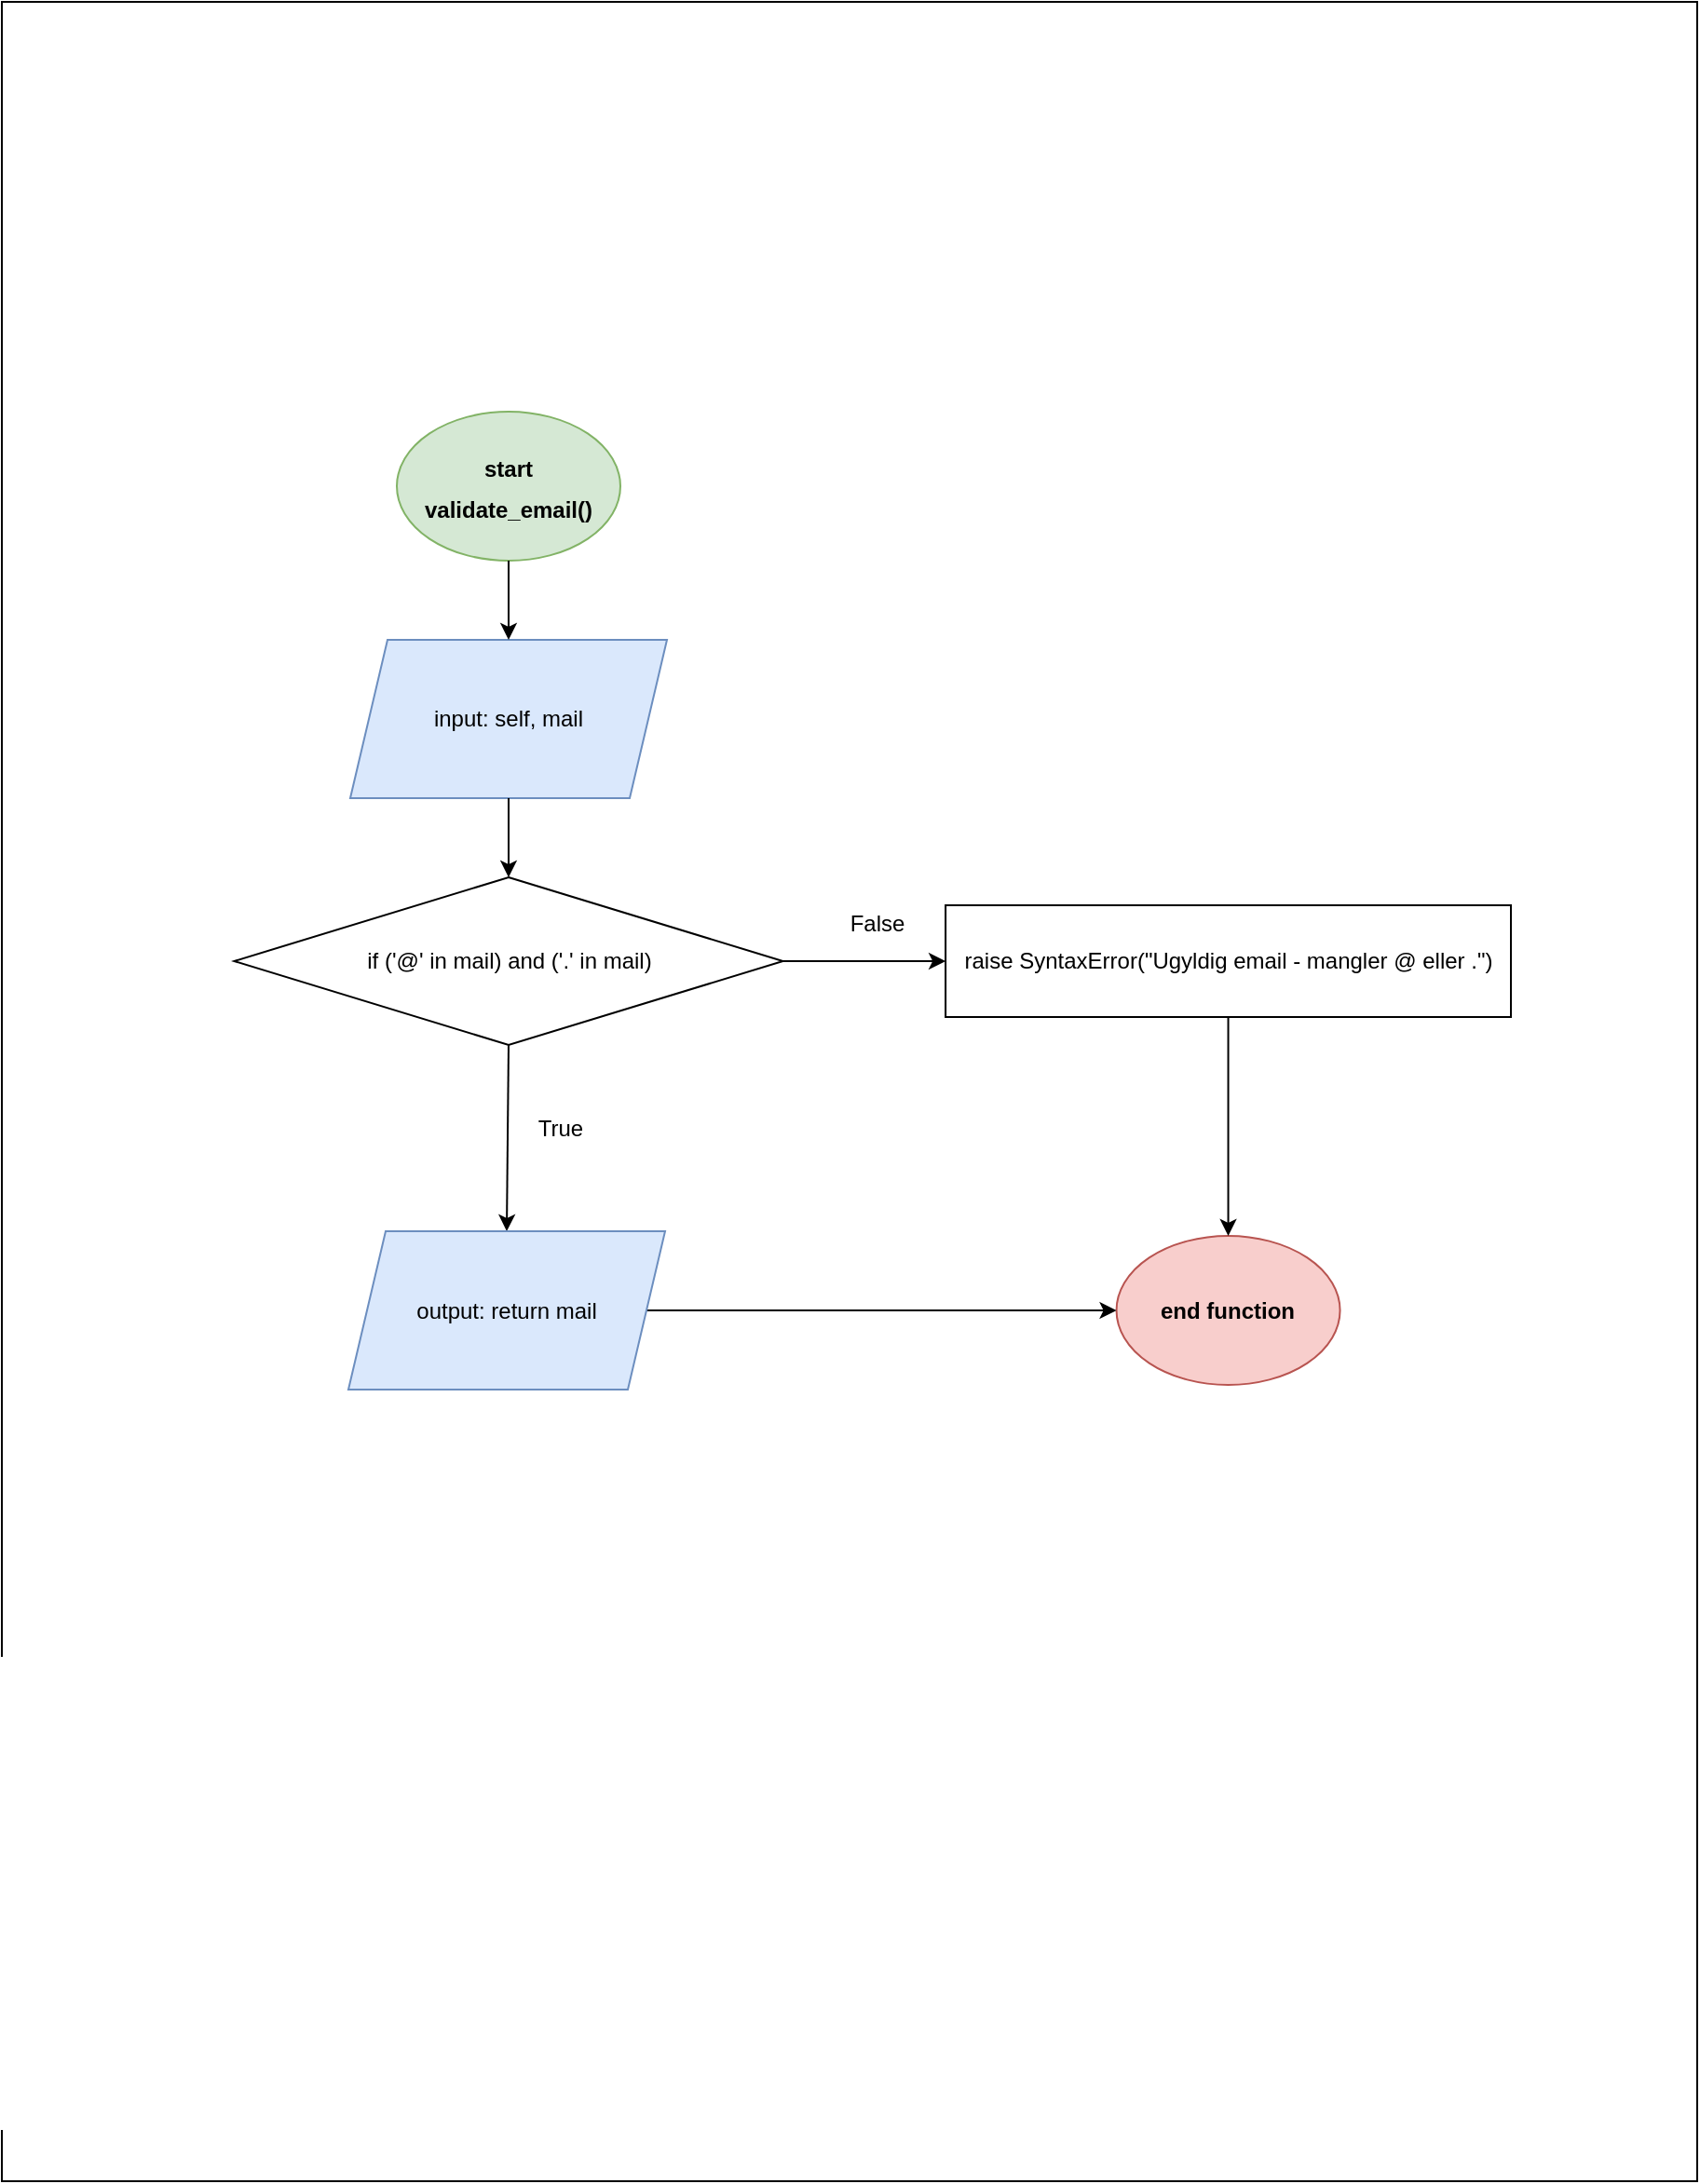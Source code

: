 <mxfile version="20.6.2" type="device"><diagram id="v5l6Dm8fq2b2ZIg__iU7" name="Side-1"><mxGraphModel dx="2187" dy="2045" grid="1" gridSize="10" guides="1" tooltips="1" connect="1" arrows="1" fold="1" page="1" pageScale="1" pageWidth="827" pageHeight="1169" math="0" shadow="0"><root><mxCell id="0"/><mxCell id="1" parent="0"/><mxCell id="e_116jWTMGc9wa97k75l-1" value="" style="rounded=0;whiteSpace=wrap;html=1;" vertex="1" parent="1"><mxGeometry x="-770" y="-40" width="910" height="1170" as="geometry"/></mxCell><mxCell id="e_116jWTMGc9wa97k75l-2" value="&lt;font style=&quot;font-size: 12px;&quot;&gt;&lt;b&gt;start&lt;br&gt;validate_email()&lt;br&gt;&lt;/b&gt;&lt;/font&gt;" style="ellipse;whiteSpace=wrap;html=1;fontSize=18;fillColor=#d5e8d4;strokeColor=#82b366;" vertex="1" parent="1"><mxGeometry x="-558" y="180" width="120" height="80" as="geometry"/></mxCell><mxCell id="e_116jWTMGc9wa97k75l-3" value="input: self, mail" style="shape=parallelogram;perimeter=parallelogramPerimeter;whiteSpace=wrap;html=1;fixedSize=1;fontSize=12;fillColor=#dae8fc;strokeColor=#6c8ebf;" vertex="1" parent="1"><mxGeometry x="-583" y="302.5" width="170" height="85" as="geometry"/></mxCell><mxCell id="e_116jWTMGc9wa97k75l-5" value="" style="endArrow=classic;html=1;rounded=0;fontSize=12;entryX=0.5;entryY=0;entryDx=0;entryDy=0;" edge="1" parent="1" source="e_116jWTMGc9wa97k75l-3" target="e_116jWTMGc9wa97k75l-15"><mxGeometry width="50" height="50" relative="1" as="geometry"><mxPoint x="-505" y="395" as="sourcePoint"/><mxPoint x="-495.783" y="430" as="targetPoint"/></mxGeometry></mxCell><mxCell id="e_116jWTMGc9wa97k75l-7" value="" style="endArrow=classic;html=1;rounded=0;fontSize=12;exitX=1;exitY=0.5;exitDx=0;exitDy=0;entryX=0;entryY=0.5;entryDx=0;entryDy=0;" edge="1" parent="1" target="e_116jWTMGc9wa97k75l-18" source="e_116jWTMGc9wa97k75l-15"><mxGeometry width="50" height="50" relative="1" as="geometry"><mxPoint x="-482.341" y="600" as="sourcePoint"/><mxPoint x="-240" y="475" as="targetPoint"/></mxGeometry></mxCell><mxCell id="e_116jWTMGc9wa97k75l-10" value="" style="endArrow=classic;html=1;rounded=0;exitX=0.5;exitY=1;exitDx=0;exitDy=0;entryX=0.5;entryY=0;entryDx=0;entryDy=0;" edge="1" parent="1" source="e_116jWTMGc9wa97k75l-2" target="e_116jWTMGc9wa97k75l-3"><mxGeometry width="50" height="50" relative="1" as="geometry"><mxPoint x="-240" y="490" as="sourcePoint"/><mxPoint x="-190" y="440" as="targetPoint"/></mxGeometry></mxCell><mxCell id="e_116jWTMGc9wa97k75l-13" value="&lt;b&gt;end function&lt;/b&gt;" style="ellipse;whiteSpace=wrap;html=1;fontSize=12;fillColor=#f8cecc;strokeColor=#b85450;" vertex="1" parent="1"><mxGeometry x="-171.72" y="622.5" width="120" height="80" as="geometry"/></mxCell><mxCell id="e_116jWTMGc9wa97k75l-15" value="if ('@' in mail) and ('.' in mail)" style="rhombus;whiteSpace=wrap;html=1;" vertex="1" parent="1"><mxGeometry x="-645.28" y="430" width="294.55" height="90" as="geometry"/></mxCell><mxCell id="e_116jWTMGc9wa97k75l-16" value="False" style="text;html=1;strokeColor=none;fillColor=none;align=center;verticalAlign=middle;whiteSpace=wrap;rounded=0;" vertex="1" parent="1"><mxGeometry x="-330" y="440" width="60" height="30" as="geometry"/></mxCell><mxCell id="e_116jWTMGc9wa97k75l-17" value="True" style="text;html=1;strokeColor=none;fillColor=none;align=center;verticalAlign=middle;whiteSpace=wrap;rounded=0;" vertex="1" parent="1"><mxGeometry x="-500" y="550" width="60" height="30" as="geometry"/></mxCell><mxCell id="e_116jWTMGc9wa97k75l-18" value="raise SyntaxError(&quot;Ugyldig email - mangler @ eller .&quot;)" style="rounded=0;whiteSpace=wrap;html=1;fontSize=12;" vertex="1" parent="1"><mxGeometry x="-263.45" y="445" width="303.45" height="60" as="geometry"/></mxCell><mxCell id="e_116jWTMGc9wa97k75l-19" value="" style="endArrow=classic;html=1;rounded=0;entryX=0.5;entryY=0;entryDx=0;entryDy=0;exitX=0.5;exitY=1;exitDx=0;exitDy=0;" edge="1" parent="1" source="e_116jWTMGc9wa97k75l-18" target="e_116jWTMGc9wa97k75l-13"><mxGeometry width="50" height="50" relative="1" as="geometry"><mxPoint x="-120" y="510" as="sourcePoint"/><mxPoint x="-70" y="600" as="targetPoint"/></mxGeometry></mxCell><mxCell id="e_116jWTMGc9wa97k75l-20" value="" style="endArrow=classic;html=1;rounded=0;exitX=0.5;exitY=1;exitDx=0;exitDy=0;entryX=0.5;entryY=0;entryDx=0;entryDy=0;" edge="1" parent="1" source="e_116jWTMGc9wa97k75l-15" target="e_116jWTMGc9wa97k75l-21"><mxGeometry width="50" height="50" relative="1" as="geometry"><mxPoint x="-120" y="650" as="sourcePoint"/><mxPoint x="-500" y="610" as="targetPoint"/></mxGeometry></mxCell><mxCell id="e_116jWTMGc9wa97k75l-22" style="edgeStyle=orthogonalEdgeStyle;rounded=0;orthogonalLoop=1;jettySize=auto;html=1;exitX=1;exitY=0.5;exitDx=0;exitDy=0;entryX=0;entryY=0.5;entryDx=0;entryDy=0;" edge="1" parent="1" source="e_116jWTMGc9wa97k75l-21" target="e_116jWTMGc9wa97k75l-13"><mxGeometry relative="1" as="geometry"/></mxCell><mxCell id="e_116jWTMGc9wa97k75l-21" value="output: return mail" style="shape=parallelogram;perimeter=parallelogramPerimeter;whiteSpace=wrap;html=1;fixedSize=1;fontSize=12;fillColor=#dae8fc;strokeColor=#6c8ebf;" vertex="1" parent="1"><mxGeometry x="-584" y="620" width="170" height="85" as="geometry"/></mxCell></root></mxGraphModel></diagram></mxfile>